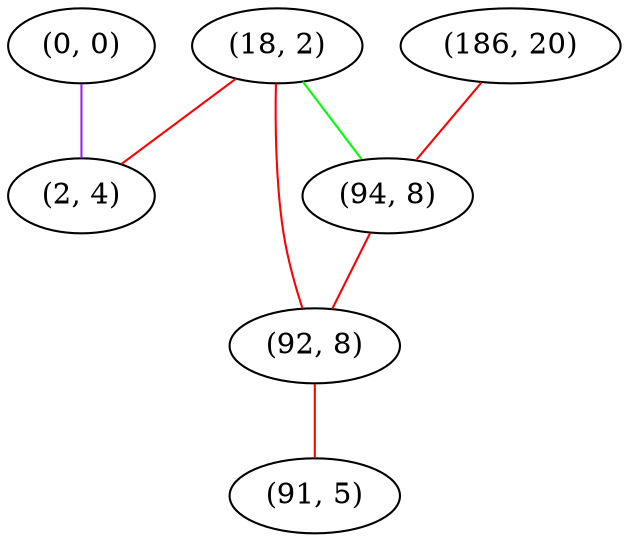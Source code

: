 graph "" {
"(0, 0)";
"(186, 20)";
"(18, 2)";
"(94, 8)";
"(92, 8)";
"(91, 5)";
"(2, 4)";
"(0, 0)" -- "(2, 4)"  [color=purple, key=0, weight=4];
"(186, 20)" -- "(94, 8)"  [color=red, key=0, weight=1];
"(18, 2)" -- "(92, 8)"  [color=red, key=0, weight=1];
"(18, 2)" -- "(2, 4)"  [color=red, key=0, weight=1];
"(18, 2)" -- "(94, 8)"  [color=green, key=0, weight=2];
"(94, 8)" -- "(92, 8)"  [color=red, key=0, weight=1];
"(92, 8)" -- "(91, 5)"  [color=red, key=0, weight=1];
}
